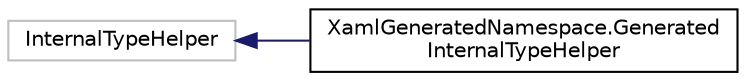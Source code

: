 digraph "Graphical Class Hierarchy"
{
  bgcolor="transparent";
  edge [fontname="Helvetica",fontsize="10",labelfontname="Helvetica",labelfontsize="10"];
  node [fontname="Helvetica",fontsize="10",shape=record];
  rankdir="LR";
  Node155 [label="InternalTypeHelper",height=0.2,width=0.4,color="grey75"];
  Node155 -> Node0 [dir="back",color="midnightblue",fontsize="10",style="solid",fontname="Helvetica"];
  Node0 [label="XamlGeneratedNamespace.Generated\lInternalTypeHelper",height=0.2,width=0.4,color="black",URL="$classXamlGeneratedNamespace_1_1GeneratedInternalTypeHelper.html",tooltip="GeneratedInternalTypeHelper "];
}
